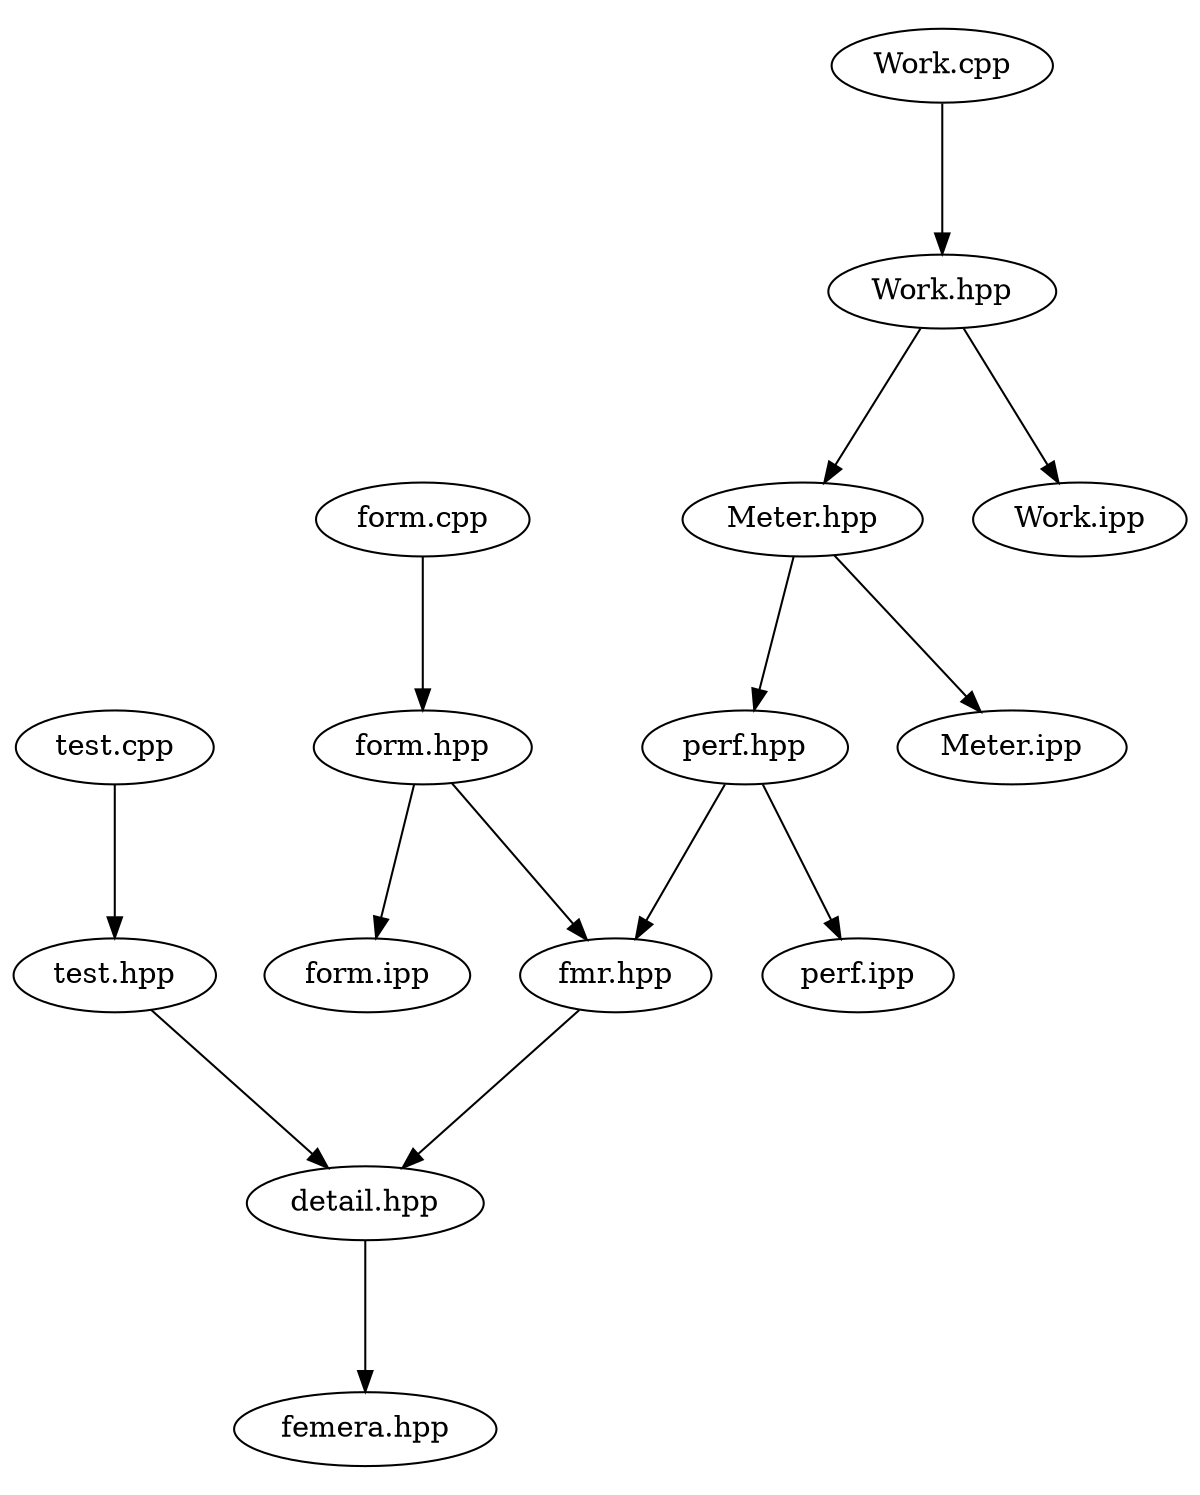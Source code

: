 digraph "source tree" {
    overlap=scale;
    size="8,10";
    ratio="fill";
    fontsize="16";
    fontname="Helvetica";
	clusterrank="local";
	"Meter.hpp" -> "perf.hpp"
	"perf.hpp" -> "fmr.hpp"
	"test.cpp" -> "test.hpp"
	"Work.hpp" -> "Work.ipp"
	"form.cpp" -> "form.hpp"
	"perf.hpp" -> "perf.ipp"
	"form.hpp" -> "fmr.hpp"
	"form.hpp" -> "form.ipp"
	"detail.hpp" -> "femera.hpp"
	"Work.hpp" -> "Meter.hpp"
	"Work.cpp" -> "Work.hpp"
	"test.hpp" -> "detail.hpp"
	"Meter.hpp" -> "Meter.ipp"
	"fmr.hpp" -> "detail.hpp"
}
